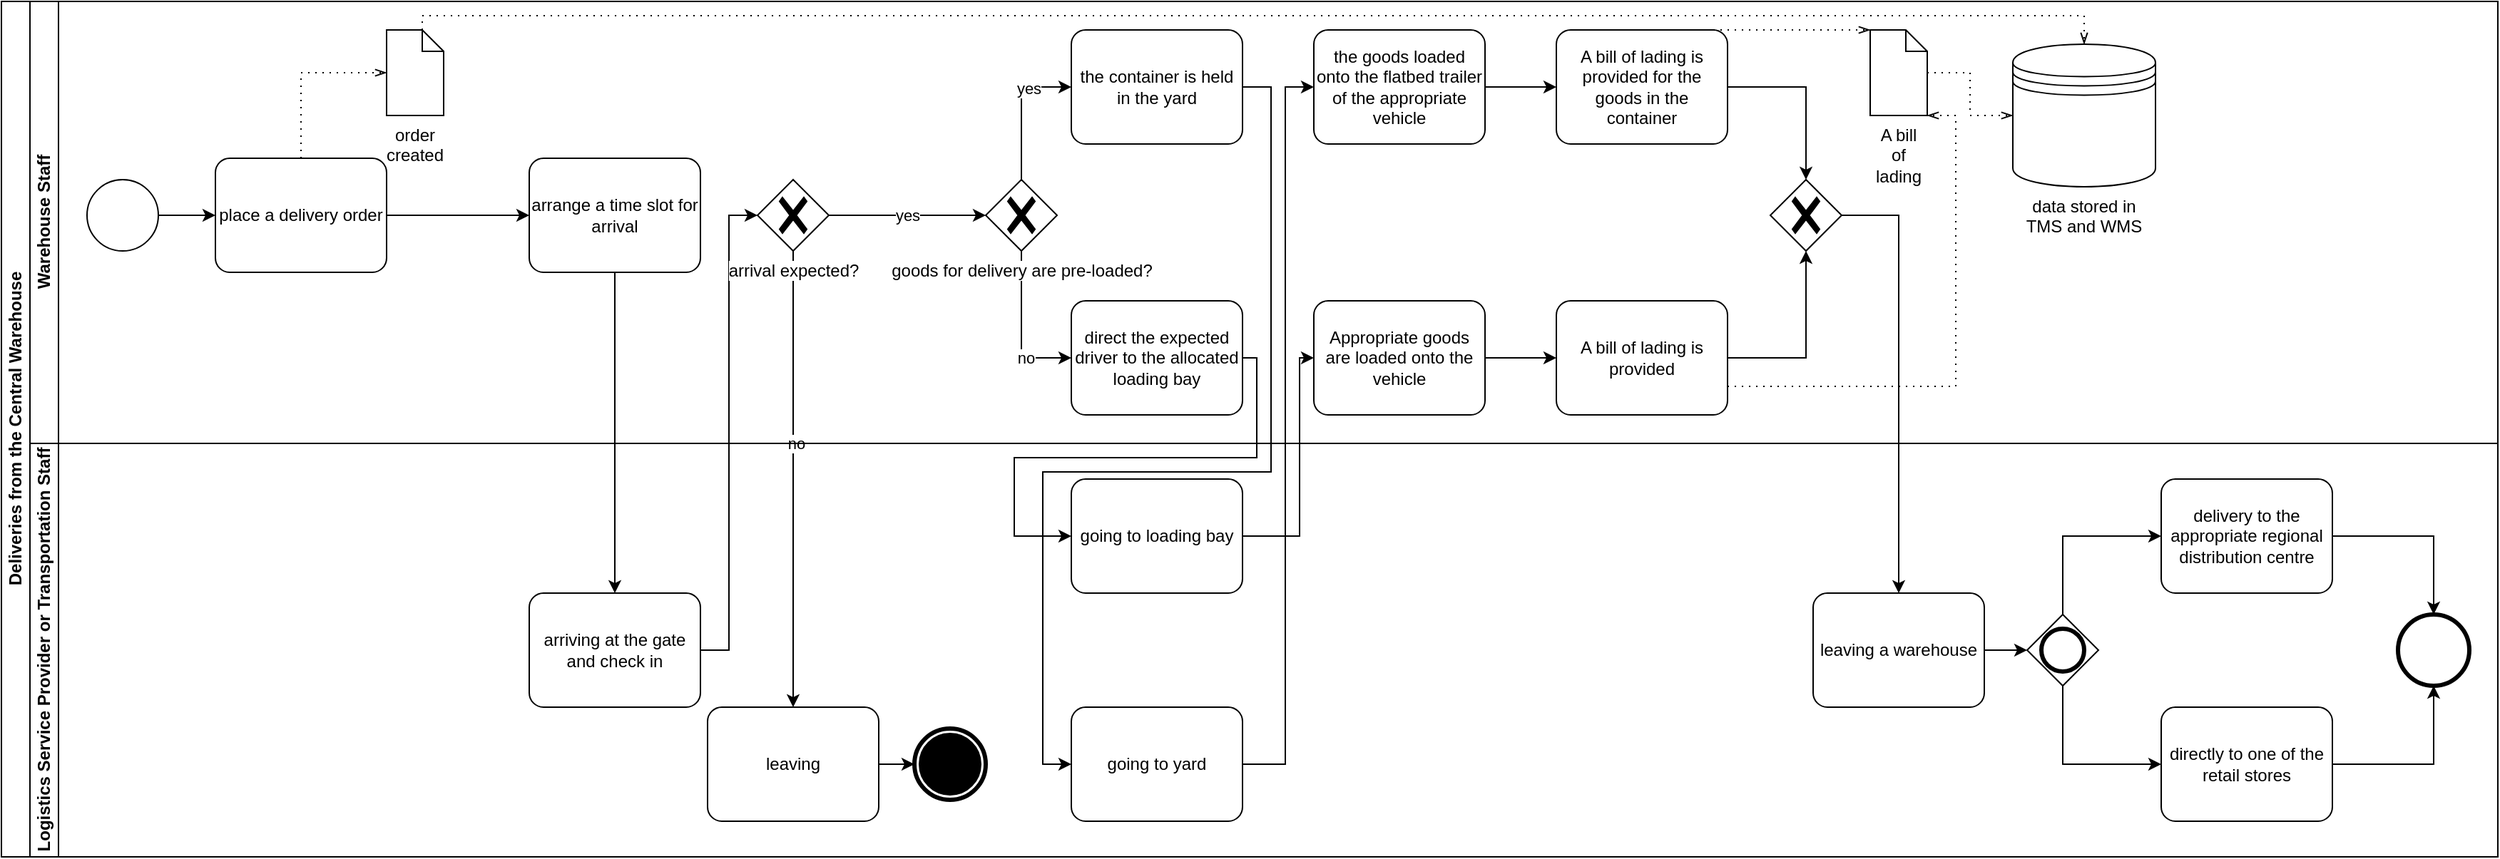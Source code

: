 <mxfile version="20.7.4" type="device"><diagram id="prtHgNgQTEPvFCAcTncT" name="Page-1"><mxGraphModel dx="2052" dy="1376" grid="1" gridSize="10" guides="1" tooltips="1" connect="1" arrows="1" fold="1" page="1" pageScale="1" pageWidth="827" pageHeight="1169" math="0" shadow="0"><root><mxCell id="0"/><mxCell id="1" parent="0"/><mxCell id="dNxyNK7c78bLwvsdeMH5-19" value="Deliveries from the Central Warehouse" style="swimlane;html=1;childLayout=stackLayout;resizeParent=1;resizeParentMax=0;horizontal=0;startSize=20;horizontalStack=0;" parent="1" vertex="1"><mxGeometry x="20" y="20" width="1750" height="600" as="geometry"/></mxCell><mxCell id="iolI8BOVlMJaaguG8Dk0-7" style="edgeStyle=orthogonalEdgeStyle;rounded=0;orthogonalLoop=1;jettySize=auto;html=1;" edge="1" parent="dNxyNK7c78bLwvsdeMH5-19" source="iolI8BOVlMJaaguG8Dk0-5" target="iolI8BOVlMJaaguG8Dk0-8"><mxGeometry relative="1" as="geometry"><mxPoint x="430" y="320" as="targetPoint"/></mxGeometry></mxCell><mxCell id="iolI8BOVlMJaaguG8Dk0-17" style="edgeStyle=orthogonalEdgeStyle;rounded=0;orthogonalLoop=1;jettySize=auto;html=1;" edge="1" parent="dNxyNK7c78bLwvsdeMH5-19" source="iolI8BOVlMJaaguG8Dk0-11" target="iolI8BOVlMJaaguG8Dk0-16"><mxGeometry relative="1" as="geometry"/></mxCell><mxCell id="iolI8BOVlMJaaguG8Dk0-18" value="no" style="edgeLabel;html=1;align=center;verticalAlign=middle;resizable=0;points=[];" vertex="1" connectable="0" parent="iolI8BOVlMJaaguG8Dk0-17"><mxGeometry x="-0.158" y="2" relative="1" as="geometry"><mxPoint as="offset"/></mxGeometry></mxCell><mxCell id="iolI8BOVlMJaaguG8Dk0-10" style="edgeStyle=orthogonalEdgeStyle;rounded=0;orthogonalLoop=1;jettySize=auto;html=1;entryX=0;entryY=0.5;entryDx=0;entryDy=0;entryPerimeter=0;" edge="1" parent="dNxyNK7c78bLwvsdeMH5-19" source="iolI8BOVlMJaaguG8Dk0-8" target="iolI8BOVlMJaaguG8Dk0-11"><mxGeometry relative="1" as="geometry"><mxPoint x="600" y="120" as="targetPoint"/></mxGeometry></mxCell><mxCell id="dNxyNK7c78bLwvsdeMH5-20" value="Warehouse Staff" style="swimlane;html=1;startSize=20;horizontal=0;" parent="dNxyNK7c78bLwvsdeMH5-19" vertex="1"><mxGeometry x="20" width="1730" height="310" as="geometry"/></mxCell><mxCell id="jybm4fPGBQml7Ri3tgQ--3" style="edgeStyle=orthogonalEdgeStyle;rounded=0;orthogonalLoop=1;jettySize=auto;html=1;" parent="dNxyNK7c78bLwvsdeMH5-20" source="jybm4fPGBQml7Ri3tgQ--1" edge="1" target="iolI8BOVlMJaaguG8Dk0-1"><mxGeometry relative="1" as="geometry"><mxPoint x="130" y="150" as="targetPoint"/></mxGeometry></mxCell><mxCell id="jybm4fPGBQml7Ri3tgQ--1" value="" style="points=[[0.145,0.145,0],[0.5,0,0],[0.855,0.145,0],[1,0.5,0],[0.855,0.855,0],[0.5,1,0],[0.145,0.855,0],[0,0.5,0]];shape=mxgraph.bpmn.event;html=1;verticalLabelPosition=bottom;labelBackgroundColor=#ffffff;verticalAlign=top;align=center;perimeter=ellipsePerimeter;outlineConnect=0;aspect=fixed;outline=standard;symbol=general;" parent="dNxyNK7c78bLwvsdeMH5-20" vertex="1"><mxGeometry x="40" y="125" width="50" height="50" as="geometry"/></mxCell><mxCell id="iolI8BOVlMJaaguG8Dk0-6" style="edgeStyle=orthogonalEdgeStyle;rounded=0;orthogonalLoop=1;jettySize=auto;html=1;" edge="1" parent="dNxyNK7c78bLwvsdeMH5-20" source="iolI8BOVlMJaaguG8Dk0-1" target="iolI8BOVlMJaaguG8Dk0-5"><mxGeometry relative="1" as="geometry"/></mxCell><mxCell id="iolI8BOVlMJaaguG8Dk0-1" value="place a delivery order" style="points=[[0.25,0,0],[0.5,0,0],[0.75,0,0],[1,0.25,0],[1,0.5,0],[1,0.75,0],[0.75,1,0],[0.5,1,0],[0.25,1,0],[0,0.75,0],[0,0.5,0],[0,0.25,0]];shape=mxgraph.bpmn.task;whiteSpace=wrap;rectStyle=rounded;size=10;html=1;taskMarker=abstract;" vertex="1" parent="dNxyNK7c78bLwvsdeMH5-20"><mxGeometry x="130" y="110" width="120" height="80" as="geometry"/></mxCell><mxCell id="iolI8BOVlMJaaguG8Dk0-2" value="order created" style="shape=mxgraph.bpmn.data;labelPosition=center;verticalLabelPosition=bottom;align=center;verticalAlign=top;whiteSpace=wrap;size=15;html=1;" vertex="1" parent="dNxyNK7c78bLwvsdeMH5-20"><mxGeometry x="250" y="20" width="40" height="60" as="geometry"/></mxCell><mxCell id="iolI8BOVlMJaaguG8Dk0-4" value="" style="edgeStyle=elbowEdgeStyle;fontSize=12;html=1;endFill=0;startFill=0;endSize=6;startSize=6;dashed=1;dashPattern=1 4;endArrow=openThin;startArrow=none;rounded=0;exitX=0.5;exitY=0;exitDx=0;exitDy=0;exitPerimeter=0;" edge="1" parent="dNxyNK7c78bLwvsdeMH5-20" source="iolI8BOVlMJaaguG8Dk0-1" target="iolI8BOVlMJaaguG8Dk0-2"><mxGeometry width="160" relative="1" as="geometry"><mxPoint x="270" y="180" as="sourcePoint"/><mxPoint x="430" y="180" as="targetPoint"/><Array as="points"><mxPoint x="190" y="90"/></Array></mxGeometry></mxCell><mxCell id="iolI8BOVlMJaaguG8Dk0-5" value="arrange a time slot for arrival" style="points=[[0.25,0,0],[0.5,0,0],[0.75,0,0],[1,0.25,0],[1,0.5,0],[1,0.75,0],[0.75,1,0],[0.5,1,0],[0.25,1,0],[0,0.75,0],[0,0.5,0],[0,0.25,0]];shape=mxgraph.bpmn.task;whiteSpace=wrap;rectStyle=rounded;size=10;html=1;taskMarker=abstract;" vertex="1" parent="dNxyNK7c78bLwvsdeMH5-20"><mxGeometry x="350" y="110" width="120" height="80" as="geometry"/></mxCell><mxCell id="iolI8BOVlMJaaguG8Dk0-26" value="yes" style="edgeStyle=orthogonalEdgeStyle;rounded=0;orthogonalLoop=1;jettySize=auto;html=1;" edge="1" parent="dNxyNK7c78bLwvsdeMH5-20" source="iolI8BOVlMJaaguG8Dk0-11" target="iolI8BOVlMJaaguG8Dk0-27"><mxGeometry relative="1" as="geometry"><mxPoint x="610" y="150" as="targetPoint"/></mxGeometry></mxCell><mxCell id="iolI8BOVlMJaaguG8Dk0-11" value="arrival expected?" style="points=[[0.25,0.25,0],[0.5,0,0],[0.75,0.25,0],[1,0.5,0],[0.75,0.75,0],[0.5,1,0],[0.25,0.75,0],[0,0.5,0]];shape=mxgraph.bpmn.gateway2;html=1;verticalLabelPosition=bottom;labelBackgroundColor=#ffffff;verticalAlign=top;align=center;perimeter=rhombusPerimeter;outlineConnect=0;outline=none;symbol=none;gwType=exclusive;" vertex="1" parent="dNxyNK7c78bLwvsdeMH5-20"><mxGeometry x="510" y="125" width="50" height="50" as="geometry"/></mxCell><mxCell id="iolI8BOVlMJaaguG8Dk0-13" value="direct the expected driver to the allocated loading bay" style="points=[[0.25,0,0],[0.5,0,0],[0.75,0,0],[1,0.25,0],[1,0.5,0],[1,0.75,0],[0.75,1,0],[0.5,1,0],[0.25,1,0],[0,0.75,0],[0,0.5,0],[0,0.25,0]];shape=mxgraph.bpmn.task;whiteSpace=wrap;rectStyle=rounded;size=10;html=1;taskMarker=abstract;" vertex="1" parent="dNxyNK7c78bLwvsdeMH5-20"><mxGeometry x="730" y="210" width="120" height="80" as="geometry"/></mxCell><mxCell id="iolI8BOVlMJaaguG8Dk0-31" style="edgeStyle=orthogonalEdgeStyle;rounded=0;orthogonalLoop=1;jettySize=auto;html=1;entryX=0;entryY=0.5;entryDx=0;entryDy=0;entryPerimeter=0;exitX=0.5;exitY=0;exitDx=0;exitDy=0;exitPerimeter=0;" edge="1" parent="dNxyNK7c78bLwvsdeMH5-20" source="iolI8BOVlMJaaguG8Dk0-27" target="iolI8BOVlMJaaguG8Dk0-29"><mxGeometry relative="1" as="geometry"/></mxCell><mxCell id="iolI8BOVlMJaaguG8Dk0-32" value="yes" style="edgeLabel;html=1;align=center;verticalAlign=middle;resizable=0;points=[];" vertex="1" connectable="0" parent="iolI8BOVlMJaaguG8Dk0-31"><mxGeometry x="0.39" y="-1" relative="1" as="geometry"><mxPoint as="offset"/></mxGeometry></mxCell><mxCell id="iolI8BOVlMJaaguG8Dk0-33" style="edgeStyle=orthogonalEdgeStyle;rounded=0;orthogonalLoop=1;jettySize=auto;html=1;entryX=0;entryY=0.5;entryDx=0;entryDy=0;entryPerimeter=0;exitX=0.5;exitY=1;exitDx=0;exitDy=0;exitPerimeter=0;" edge="1" parent="dNxyNK7c78bLwvsdeMH5-20" source="iolI8BOVlMJaaguG8Dk0-27" target="iolI8BOVlMJaaguG8Dk0-13"><mxGeometry relative="1" as="geometry"/></mxCell><mxCell id="iolI8BOVlMJaaguG8Dk0-34" value="no" style="edgeLabel;html=1;align=center;verticalAlign=middle;resizable=0;points=[];" vertex="1" connectable="0" parent="iolI8BOVlMJaaguG8Dk0-33"><mxGeometry x="0.409" relative="1" as="geometry"><mxPoint as="offset"/></mxGeometry></mxCell><mxCell id="iolI8BOVlMJaaguG8Dk0-27" value="goods for delivery are pre-loaded?" style="points=[[0.25,0.25,0],[0.5,0,0],[0.75,0.25,0],[1,0.5,0],[0.75,0.75,0],[0.5,1,0],[0.25,0.75,0],[0,0.5,0]];shape=mxgraph.bpmn.gateway2;html=1;verticalLabelPosition=bottom;labelBackgroundColor=#ffffff;verticalAlign=top;align=center;perimeter=rhombusPerimeter;outlineConnect=0;outline=none;symbol=none;gwType=exclusive;" vertex="1" parent="dNxyNK7c78bLwvsdeMH5-20"><mxGeometry x="670" y="125" width="50" height="50" as="geometry"/></mxCell><mxCell id="iolI8BOVlMJaaguG8Dk0-29" value="the container is held in the yard" style="points=[[0.25,0,0],[0.5,0,0],[0.75,0,0],[1,0.25,0],[1,0.5,0],[1,0.75,0],[0.75,1,0],[0.5,1,0],[0.25,1,0],[0,0.75,0],[0,0.5,0],[0,0.25,0]];shape=mxgraph.bpmn.task;whiteSpace=wrap;rectStyle=rounded;size=10;html=1;taskMarker=abstract;" vertex="1" parent="dNxyNK7c78bLwvsdeMH5-20"><mxGeometry x="730" y="20" width="120" height="80" as="geometry"/></mxCell><mxCell id="iolI8BOVlMJaaguG8Dk0-38" style="edgeStyle=orthogonalEdgeStyle;rounded=0;orthogonalLoop=1;jettySize=auto;html=1;" edge="1" parent="dNxyNK7c78bLwvsdeMH5-20" source="iolI8BOVlMJaaguG8Dk0-35" target="iolI8BOVlMJaaguG8Dk0-37"><mxGeometry relative="1" as="geometry"/></mxCell><mxCell id="iolI8BOVlMJaaguG8Dk0-35" value="the goods&amp;nbsp;loaded onto the flatbed trailer of the appropriate vehicle" style="points=[[0.25,0,0],[0.5,0,0],[0.75,0,0],[1,0.25,0],[1,0.5,0],[1,0.75,0],[0.75,1,0],[0.5,1,0],[0.25,1,0],[0,0.75,0],[0,0.5,0],[0,0.25,0]];shape=mxgraph.bpmn.task;whiteSpace=wrap;rectStyle=rounded;size=10;html=1;taskMarker=abstract;" vertex="1" parent="dNxyNK7c78bLwvsdeMH5-20"><mxGeometry x="900" y="20" width="120" height="80" as="geometry"/></mxCell><mxCell id="iolI8BOVlMJaaguG8Dk0-48" style="edgeStyle=orthogonalEdgeStyle;rounded=0;orthogonalLoop=1;jettySize=auto;html=1;" edge="1" parent="dNxyNK7c78bLwvsdeMH5-20" source="iolI8BOVlMJaaguG8Dk0-37" target="iolI8BOVlMJaaguG8Dk0-47"><mxGeometry relative="1" as="geometry"/></mxCell><mxCell id="iolI8BOVlMJaaguG8Dk0-37" value="A bill of lading is provided for the goods in the container" style="points=[[0.25,0,0],[0.5,0,0],[0.75,0,0],[1,0.25,0],[1,0.5,0],[1,0.75,0],[0.75,1,0],[0.5,1,0],[0.25,1,0],[0,0.75,0],[0,0.5,0],[0,0.25,0]];shape=mxgraph.bpmn.task;whiteSpace=wrap;rectStyle=rounded;size=10;html=1;taskMarker=abstract;" vertex="1" parent="dNxyNK7c78bLwvsdeMH5-20"><mxGeometry x="1070" y="20" width="120" height="80" as="geometry"/></mxCell><mxCell id="iolI8BOVlMJaaguG8Dk0-45" style="edgeStyle=orthogonalEdgeStyle;rounded=0;orthogonalLoop=1;jettySize=auto;html=1;" edge="1" parent="dNxyNK7c78bLwvsdeMH5-20" source="iolI8BOVlMJaaguG8Dk0-22" target="iolI8BOVlMJaaguG8Dk0-44"><mxGeometry relative="1" as="geometry"/></mxCell><mxCell id="iolI8BOVlMJaaguG8Dk0-22" value="Appropriate goods are loaded onto the vehicle" style="points=[[0.25,0,0],[0.5,0,0],[0.75,0,0],[1,0.25,0],[1,0.5,0],[1,0.75,0],[0.75,1,0],[0.5,1,0],[0.25,1,0],[0,0.75,0],[0,0.5,0],[0,0.25,0]];shape=mxgraph.bpmn.task;whiteSpace=wrap;rectStyle=rounded;size=10;html=1;taskMarker=abstract;" vertex="1" parent="dNxyNK7c78bLwvsdeMH5-20"><mxGeometry x="900" y="210" width="120" height="80" as="geometry"/></mxCell><mxCell id="iolI8BOVlMJaaguG8Dk0-49" style="edgeStyle=orthogonalEdgeStyle;rounded=0;orthogonalLoop=1;jettySize=auto;html=1;entryX=0.5;entryY=1;entryDx=0;entryDy=0;entryPerimeter=0;" edge="1" parent="dNxyNK7c78bLwvsdeMH5-20" source="iolI8BOVlMJaaguG8Dk0-44" target="iolI8BOVlMJaaguG8Dk0-47"><mxGeometry relative="1" as="geometry"/></mxCell><mxCell id="iolI8BOVlMJaaguG8Dk0-44" value="A bill of lading is provided" style="points=[[0.25,0,0],[0.5,0,0],[0.75,0,0],[1,0.25,0],[1,0.5,0],[1,0.75,0],[0.75,1,0],[0.5,1,0],[0.25,1,0],[0,0.75,0],[0,0.5,0],[0,0.25,0]];shape=mxgraph.bpmn.task;whiteSpace=wrap;rectStyle=rounded;size=10;html=1;taskMarker=abstract;" vertex="1" parent="dNxyNK7c78bLwvsdeMH5-20"><mxGeometry x="1070" y="210" width="120" height="80" as="geometry"/></mxCell><mxCell id="iolI8BOVlMJaaguG8Dk0-47" value="" style="points=[[0.25,0.25,0],[0.5,0,0],[0.75,0.25,0],[1,0.5,0],[0.75,0.75,0],[0.5,1,0],[0.25,0.75,0],[0,0.5,0]];shape=mxgraph.bpmn.gateway2;html=1;verticalLabelPosition=bottom;labelBackgroundColor=#ffffff;verticalAlign=top;align=center;perimeter=rhombusPerimeter;outlineConnect=0;outline=none;symbol=none;gwType=exclusive;" vertex="1" parent="dNxyNK7c78bLwvsdeMH5-20"><mxGeometry x="1220" y="125" width="50" height="50" as="geometry"/></mxCell><mxCell id="iolI8BOVlMJaaguG8Dk0-53" value="A bill of lading" style="shape=mxgraph.bpmn.data;labelPosition=center;verticalLabelPosition=bottom;align=center;verticalAlign=top;whiteSpace=wrap;size=15;html=1;" vertex="1" parent="dNxyNK7c78bLwvsdeMH5-20"><mxGeometry x="1290" y="20" width="40" height="60" as="geometry"/></mxCell><mxCell id="iolI8BOVlMJaaguG8Dk0-55" value="" style="edgeStyle=elbowEdgeStyle;fontSize=12;html=1;endFill=0;startFill=0;endSize=6;startSize=6;dashed=1;dashPattern=1 4;endArrow=openThin;startArrow=none;rounded=0;exitX=0.75;exitY=0;exitDx=0;exitDy=0;exitPerimeter=0;entryX=0;entryY=0;entryDx=0;entryDy=0;entryPerimeter=0;" edge="1" parent="dNxyNK7c78bLwvsdeMH5-20" source="iolI8BOVlMJaaguG8Dk0-37" target="iolI8BOVlMJaaguG8Dk0-53"><mxGeometry width="160" relative="1" as="geometry"><mxPoint x="1380" y="80" as="sourcePoint"/><mxPoint x="1540" y="80" as="targetPoint"/></mxGeometry></mxCell><mxCell id="iolI8BOVlMJaaguG8Dk0-56" value="" style="edgeStyle=elbowEdgeStyle;fontSize=12;html=1;endFill=0;startFill=0;endSize=6;startSize=6;dashed=1;dashPattern=1 4;endArrow=openThin;startArrow=none;rounded=0;exitX=1;exitY=0.75;exitDx=0;exitDy=0;exitPerimeter=0;entryX=1;entryY=1;entryDx=0;entryDy=0;entryPerimeter=0;" edge="1" parent="dNxyNK7c78bLwvsdeMH5-20" source="iolI8BOVlMJaaguG8Dk0-44" target="iolI8BOVlMJaaguG8Dk0-53"><mxGeometry width="160" relative="1" as="geometry"><mxPoint x="1220" y="270" as="sourcePoint"/><mxPoint x="1380" y="270" as="targetPoint"/><Array as="points"><mxPoint x="1350" y="220"/></Array></mxGeometry></mxCell><mxCell id="iolI8BOVlMJaaguG8Dk0-57" value="data stored in TMS and WMS" style="shape=datastore;whiteSpace=wrap;html=1;labelPosition=center;verticalLabelPosition=bottom;align=center;verticalAlign=top;" vertex="1" parent="dNxyNK7c78bLwvsdeMH5-20"><mxGeometry x="1390" y="30" width="100" height="100" as="geometry"/></mxCell><mxCell id="iolI8BOVlMJaaguG8Dk0-58" value="" style="edgeStyle=elbowEdgeStyle;fontSize=12;html=1;endFill=0;startFill=0;endSize=6;startSize=6;dashed=1;dashPattern=1 4;endArrow=openThin;startArrow=none;rounded=0;exitX=0;exitY=0;exitDx=25;exitDy=0;exitPerimeter=0;entryX=0.5;entryY=0;entryDx=0;entryDy=0;" edge="1" parent="dNxyNK7c78bLwvsdeMH5-20" source="iolI8BOVlMJaaguG8Dk0-2" target="iolI8BOVlMJaaguG8Dk0-57"><mxGeometry width="160" relative="1" as="geometry"><mxPoint x="360" y="40" as="sourcePoint"/><mxPoint x="520" y="40" as="targetPoint"/><Array as="points"><mxPoint x="870" y="10"/></Array></mxGeometry></mxCell><mxCell id="iolI8BOVlMJaaguG8Dk0-59" value="" style="edgeStyle=elbowEdgeStyle;fontSize=12;html=1;endFill=0;startFill=0;endSize=6;startSize=6;dashed=1;dashPattern=1 4;endArrow=openThin;startArrow=none;rounded=0;entryX=0;entryY=0.5;entryDx=0;entryDy=0;" edge="1" parent="dNxyNK7c78bLwvsdeMH5-20" source="iolI8BOVlMJaaguG8Dk0-53" target="iolI8BOVlMJaaguG8Dk0-57"><mxGeometry width="160" relative="1" as="geometry"><mxPoint x="1410" y="200" as="sourcePoint"/><mxPoint x="1570" y="200" as="targetPoint"/></mxGeometry></mxCell><mxCell id="dNxyNK7c78bLwvsdeMH5-21" value="Logistics Service Provider or&amp;nbsp;Transportation Staff" style="swimlane;html=1;startSize=20;horizontal=0;" parent="dNxyNK7c78bLwvsdeMH5-19" vertex="1"><mxGeometry x="20" y="310" width="1730" height="290" as="geometry"/></mxCell><mxCell id="iolI8BOVlMJaaguG8Dk0-8" value="arriving at the gate and check in" style="points=[[0.25,0,0],[0.5,0,0],[0.75,0,0],[1,0.25,0],[1,0.5,0],[1,0.75,0],[0.75,1,0],[0.5,1,0],[0.25,1,0],[0,0.75,0],[0,0.5,0],[0,0.25,0]];shape=mxgraph.bpmn.task;whiteSpace=wrap;rectStyle=rounded;size=10;html=1;taskMarker=abstract;" vertex="1" parent="dNxyNK7c78bLwvsdeMH5-21"><mxGeometry x="350" y="105" width="120" height="80" as="geometry"/></mxCell><mxCell id="iolI8BOVlMJaaguG8Dk0-20" style="edgeStyle=orthogonalEdgeStyle;rounded=0;orthogonalLoop=1;jettySize=auto;html=1;" edge="1" parent="dNxyNK7c78bLwvsdeMH5-21" source="iolI8BOVlMJaaguG8Dk0-16" target="iolI8BOVlMJaaguG8Dk0-19"><mxGeometry relative="1" as="geometry"/></mxCell><mxCell id="iolI8BOVlMJaaguG8Dk0-16" value="leaving" style="points=[[0.25,0,0],[0.5,0,0],[0.75,0,0],[1,0.25,0],[1,0.5,0],[1,0.75,0],[0.75,1,0],[0.5,1,0],[0.25,1,0],[0,0.75,0],[0,0.5,0],[0,0.25,0]];shape=mxgraph.bpmn.task;whiteSpace=wrap;rectStyle=rounded;size=10;html=1;taskMarker=abstract;" vertex="1" parent="dNxyNK7c78bLwvsdeMH5-21"><mxGeometry x="475" y="185" width="120" height="80" as="geometry"/></mxCell><mxCell id="iolI8BOVlMJaaguG8Dk0-19" value="" style="points=[[0.145,0.145,0],[0.5,0,0],[0.855,0.145,0],[1,0.5,0],[0.855,0.855,0],[0.5,1,0],[0.145,0.855,0],[0,0.5,0]];shape=mxgraph.bpmn.event;html=1;verticalLabelPosition=bottom;labelBackgroundColor=#ffffff;verticalAlign=top;align=center;perimeter=ellipsePerimeter;outlineConnect=0;aspect=fixed;outline=end;symbol=terminate;" vertex="1" parent="dNxyNK7c78bLwvsdeMH5-21"><mxGeometry x="620" y="200" width="50" height="50" as="geometry"/></mxCell><mxCell id="iolI8BOVlMJaaguG8Dk0-39" value="going to loading bay" style="points=[[0.25,0,0],[0.5,0,0],[0.75,0,0],[1,0.25,0],[1,0.5,0],[1,0.75,0],[0.75,1,0],[0.5,1,0],[0.25,1,0],[0,0.75,0],[0,0.5,0],[0,0.25,0]];shape=mxgraph.bpmn.task;whiteSpace=wrap;rectStyle=rounded;size=10;html=1;taskMarker=abstract;" vertex="1" parent="dNxyNK7c78bLwvsdeMH5-21"><mxGeometry x="730" y="25" width="120" height="80" as="geometry"/></mxCell><mxCell id="iolI8BOVlMJaaguG8Dk0-40" value="going to yard" style="points=[[0.25,0,0],[0.5,0,0],[0.75,0,0],[1,0.25,0],[1,0.5,0],[1,0.75,0],[0.75,1,0],[0.5,1,0],[0.25,1,0],[0,0.75,0],[0,0.5,0],[0,0.25,0]];shape=mxgraph.bpmn.task;whiteSpace=wrap;rectStyle=rounded;size=10;html=1;taskMarker=abstract;" vertex="1" parent="dNxyNK7c78bLwvsdeMH5-21"><mxGeometry x="730" y="185" width="120" height="80" as="geometry"/></mxCell><mxCell id="iolI8BOVlMJaaguG8Dk0-52" style="edgeStyle=orthogonalEdgeStyle;rounded=0;orthogonalLoop=1;jettySize=auto;html=1;" edge="1" parent="dNxyNK7c78bLwvsdeMH5-21" source="iolI8BOVlMJaaguG8Dk0-46" target="iolI8BOVlMJaaguG8Dk0-51"><mxGeometry relative="1" as="geometry"/></mxCell><mxCell id="iolI8BOVlMJaaguG8Dk0-46" value="leaving a warehouse" style="points=[[0.25,0,0],[0.5,0,0],[0.75,0,0],[1,0.25,0],[1,0.5,0],[1,0.75,0],[0.75,1,0],[0.5,1,0],[0.25,1,0],[0,0.75,0],[0,0.5,0],[0,0.25,0]];shape=mxgraph.bpmn.task;whiteSpace=wrap;rectStyle=rounded;size=10;html=1;taskMarker=abstract;" vertex="1" parent="dNxyNK7c78bLwvsdeMH5-21"><mxGeometry x="1250" y="105" width="120" height="80" as="geometry"/></mxCell><mxCell id="iolI8BOVlMJaaguG8Dk0-62" style="edgeStyle=orthogonalEdgeStyle;rounded=0;orthogonalLoop=1;jettySize=auto;html=1;entryX=0;entryY=0.5;entryDx=0;entryDy=0;entryPerimeter=0;exitX=0.5;exitY=0;exitDx=0;exitDy=0;exitPerimeter=0;" edge="1" parent="dNxyNK7c78bLwvsdeMH5-21" source="iolI8BOVlMJaaguG8Dk0-51" target="iolI8BOVlMJaaguG8Dk0-60"><mxGeometry relative="1" as="geometry"/></mxCell><mxCell id="iolI8BOVlMJaaguG8Dk0-63" style="edgeStyle=orthogonalEdgeStyle;rounded=0;orthogonalLoop=1;jettySize=auto;html=1;entryX=0;entryY=0.5;entryDx=0;entryDy=0;entryPerimeter=0;exitX=0.5;exitY=1;exitDx=0;exitDy=0;exitPerimeter=0;" edge="1" parent="dNxyNK7c78bLwvsdeMH5-21" source="iolI8BOVlMJaaguG8Dk0-51" target="iolI8BOVlMJaaguG8Dk0-61"><mxGeometry relative="1" as="geometry"/></mxCell><mxCell id="iolI8BOVlMJaaguG8Dk0-51" value="" style="points=[[0.25,0.25,0],[0.5,0,0],[0.75,0.25,0],[1,0.5,0],[0.75,0.75,0],[0.5,1,0],[0.25,0.75,0],[0,0.5,0]];shape=mxgraph.bpmn.gateway2;html=1;verticalLabelPosition=bottom;labelBackgroundColor=#ffffff;verticalAlign=top;align=center;perimeter=rhombusPerimeter;outlineConnect=0;outline=end;symbol=general;" vertex="1" parent="dNxyNK7c78bLwvsdeMH5-21"><mxGeometry x="1400" y="120" width="50" height="50" as="geometry"/></mxCell><mxCell id="iolI8BOVlMJaaguG8Dk0-65" style="edgeStyle=orthogonalEdgeStyle;rounded=0;orthogonalLoop=1;jettySize=auto;html=1;entryX=0.5;entryY=0;entryDx=0;entryDy=0;entryPerimeter=0;" edge="1" parent="dNxyNK7c78bLwvsdeMH5-21" source="iolI8BOVlMJaaguG8Dk0-60" target="iolI8BOVlMJaaguG8Dk0-64"><mxGeometry relative="1" as="geometry"/></mxCell><mxCell id="iolI8BOVlMJaaguG8Dk0-60" value="delivery to the appropriate regional distribution centre" style="points=[[0.25,0,0],[0.5,0,0],[0.75,0,0],[1,0.25,0],[1,0.5,0],[1,0.75,0],[0.75,1,0],[0.5,1,0],[0.25,1,0],[0,0.75,0],[0,0.5,0],[0,0.25,0]];shape=mxgraph.bpmn.task;whiteSpace=wrap;rectStyle=rounded;size=10;html=1;taskMarker=abstract;" vertex="1" parent="dNxyNK7c78bLwvsdeMH5-21"><mxGeometry x="1494" y="25" width="120" height="80" as="geometry"/></mxCell><mxCell id="iolI8BOVlMJaaguG8Dk0-66" style="edgeStyle=orthogonalEdgeStyle;rounded=0;orthogonalLoop=1;jettySize=auto;html=1;entryX=0.5;entryY=1;entryDx=0;entryDy=0;entryPerimeter=0;" edge="1" parent="dNxyNK7c78bLwvsdeMH5-21" source="iolI8BOVlMJaaguG8Dk0-61" target="iolI8BOVlMJaaguG8Dk0-64"><mxGeometry relative="1" as="geometry"/></mxCell><mxCell id="iolI8BOVlMJaaguG8Dk0-61" value="directly to one of the retail stores" style="points=[[0.25,0,0],[0.5,0,0],[0.75,0,0],[1,0.25,0],[1,0.5,0],[1,0.75,0],[0.75,1,0],[0.5,1,0],[0.25,1,0],[0,0.75,0],[0,0.5,0],[0,0.25,0]];shape=mxgraph.bpmn.task;whiteSpace=wrap;rectStyle=rounded;size=10;html=1;taskMarker=abstract;" vertex="1" parent="dNxyNK7c78bLwvsdeMH5-21"><mxGeometry x="1494" y="185" width="120" height="80" as="geometry"/></mxCell><mxCell id="iolI8BOVlMJaaguG8Dk0-64" value="" style="points=[[0.145,0.145,0],[0.5,0,0],[0.855,0.145,0],[1,0.5,0],[0.855,0.855,0],[0.5,1,0],[0.145,0.855,0],[0,0.5,0]];shape=mxgraph.bpmn.event;html=1;verticalLabelPosition=bottom;labelBackgroundColor=#ffffff;verticalAlign=top;align=center;perimeter=ellipsePerimeter;outlineConnect=0;aspect=fixed;outline=end;symbol=terminate2;" vertex="1" parent="dNxyNK7c78bLwvsdeMH5-21"><mxGeometry x="1660" y="120" width="50" height="50" as="geometry"/></mxCell><mxCell id="iolI8BOVlMJaaguG8Dk0-36" style="edgeStyle=orthogonalEdgeStyle;rounded=0;orthogonalLoop=1;jettySize=auto;html=1;entryX=0;entryY=0.5;entryDx=0;entryDy=0;entryPerimeter=0;exitX=1;exitY=0.5;exitDx=0;exitDy=0;exitPerimeter=0;" edge="1" parent="dNxyNK7c78bLwvsdeMH5-19" source="iolI8BOVlMJaaguG8Dk0-29" target="iolI8BOVlMJaaguG8Dk0-40"><mxGeometry relative="1" as="geometry"><Array as="points"><mxPoint x="890" y="60"/><mxPoint x="890" y="330"/><mxPoint x="730" y="330"/><mxPoint x="730" y="535"/></Array></mxGeometry></mxCell><mxCell id="iolI8BOVlMJaaguG8Dk0-41" style="edgeStyle=orthogonalEdgeStyle;rounded=0;orthogonalLoop=1;jettySize=auto;html=1;entryX=0;entryY=0.5;entryDx=0;entryDy=0;entryPerimeter=0;exitX=1;exitY=0.5;exitDx=0;exitDy=0;exitPerimeter=0;" edge="1" parent="dNxyNK7c78bLwvsdeMH5-19" source="iolI8BOVlMJaaguG8Dk0-13" target="iolI8BOVlMJaaguG8Dk0-39"><mxGeometry relative="1" as="geometry"><Array as="points"><mxPoint x="880" y="250"/><mxPoint x="880" y="320"/><mxPoint x="710" y="320"/><mxPoint x="710" y="375"/></Array></mxGeometry></mxCell><mxCell id="iolI8BOVlMJaaguG8Dk0-42" style="edgeStyle=orthogonalEdgeStyle;rounded=0;orthogonalLoop=1;jettySize=auto;html=1;entryX=0;entryY=0.5;entryDx=0;entryDy=0;entryPerimeter=0;" edge="1" parent="dNxyNK7c78bLwvsdeMH5-19" source="iolI8BOVlMJaaguG8Dk0-40" target="iolI8BOVlMJaaguG8Dk0-35"><mxGeometry relative="1" as="geometry"><mxPoint x="920" y="120" as="targetPoint"/><Array as="points"><mxPoint x="900" y="535"/><mxPoint x="900" y="60"/></Array></mxGeometry></mxCell><mxCell id="iolI8BOVlMJaaguG8Dk0-43" style="edgeStyle=orthogonalEdgeStyle;rounded=0;orthogonalLoop=1;jettySize=auto;html=1;entryX=0;entryY=0.5;entryDx=0;entryDy=0;entryPerimeter=0;" edge="1" parent="dNxyNK7c78bLwvsdeMH5-19" source="iolI8BOVlMJaaguG8Dk0-39" target="iolI8BOVlMJaaguG8Dk0-22"><mxGeometry relative="1" as="geometry"><Array as="points"><mxPoint x="910" y="375"/><mxPoint x="910" y="250"/></Array></mxGeometry></mxCell><mxCell id="iolI8BOVlMJaaguG8Dk0-50" style="edgeStyle=orthogonalEdgeStyle;rounded=0;orthogonalLoop=1;jettySize=auto;html=1;exitX=1;exitY=0.5;exitDx=0;exitDy=0;exitPerimeter=0;" edge="1" parent="dNxyNK7c78bLwvsdeMH5-19" source="iolI8BOVlMJaaguG8Dk0-47" target="iolI8BOVlMJaaguG8Dk0-46"><mxGeometry relative="1" as="geometry"/></mxCell></root></mxGraphModel></diagram></mxfile>